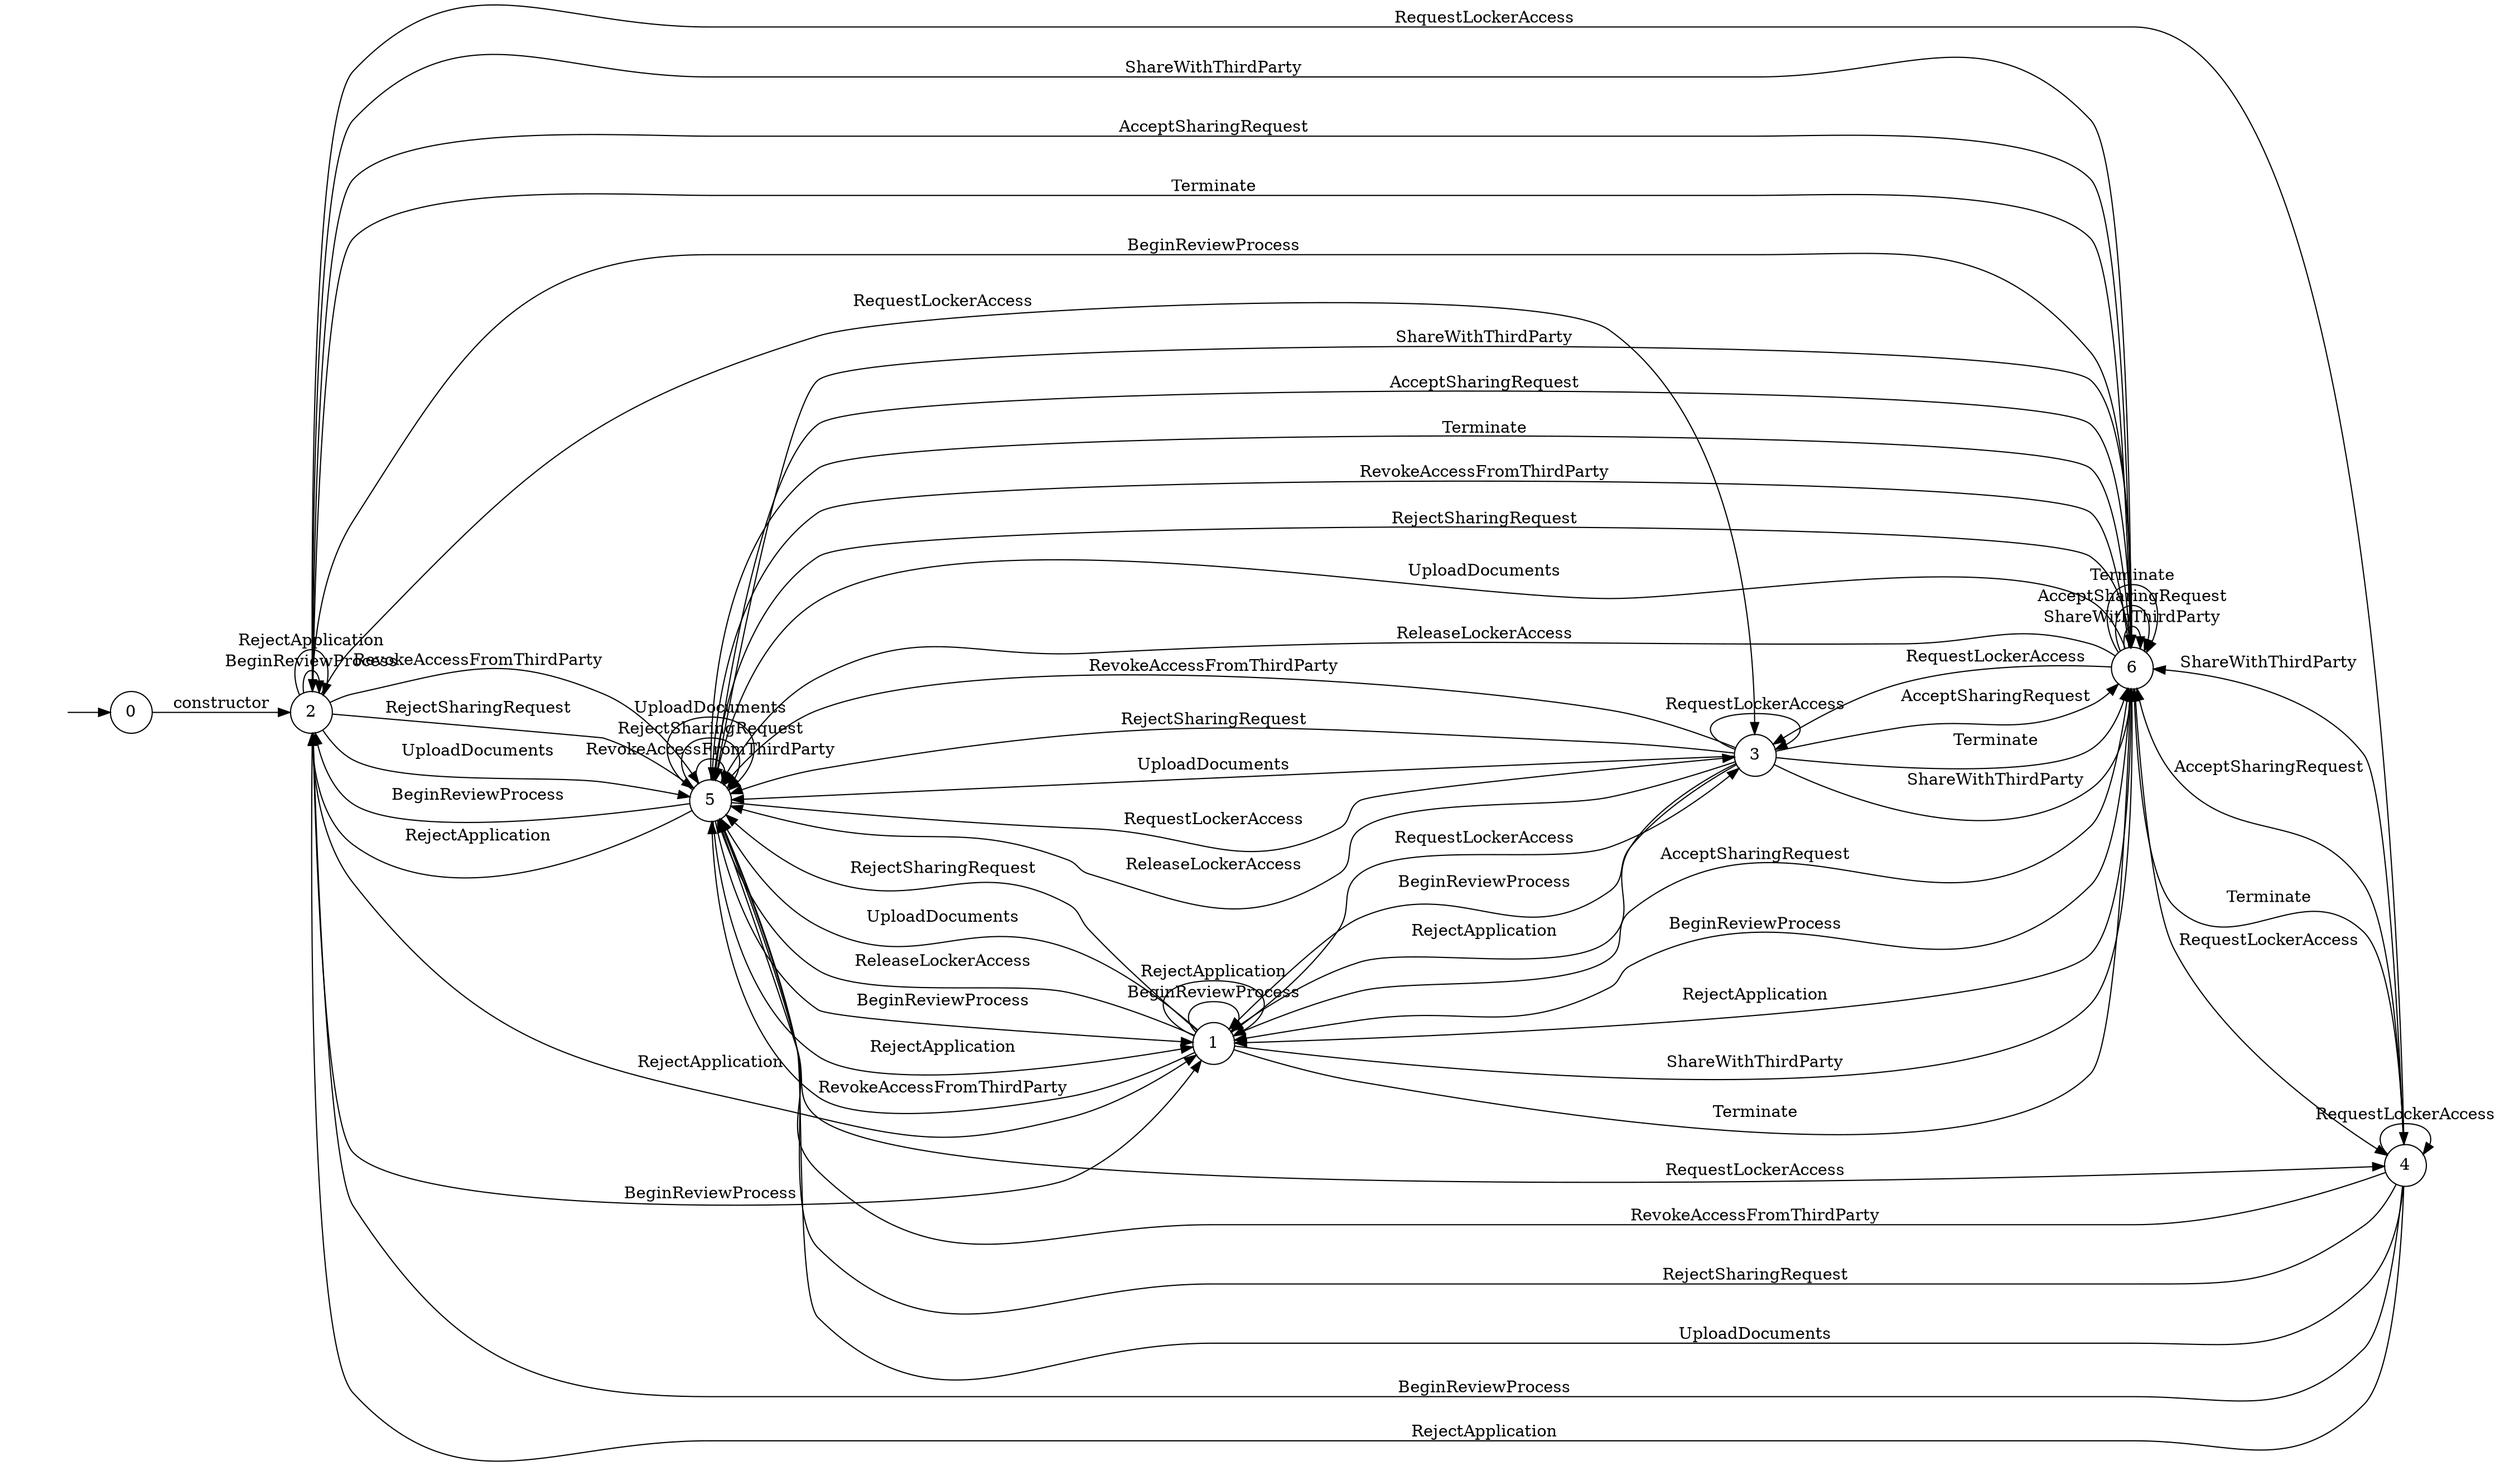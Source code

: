 digraph "Dapp-Automata-data/fuzzer/testnetdata-model-rq1/DigitalLocker/FSM-5" {
	graph [rankdir=LR]
	"" [label="" shape=plaintext]
	2 [label=2 shape=circle]
	5 [label=5 shape=circle]
	6 [label=6 shape=circle]
	4 [label=4 shape=circle]
	3 [label=3 shape=circle]
	1 [label=1 shape=circle]
	0 [label=0 shape=circle]
	"" -> 0 [label=""]
	0 -> 2 [label=constructor]
	2 -> 2 [label=BeginReviewProcess]
	2 -> 1 [label=BeginReviewProcess]
	2 -> 4 [label=RequestLockerAccess]
	2 -> 3 [label=RequestLockerAccess]
	2 -> 6 [label=ShareWithThirdParty]
	2 -> 5 [label=RevokeAccessFromThirdParty]
	2 -> 6 [label=AcceptSharingRequest]
	2 -> 5 [label=RejectSharingRequest]
	2 -> 5 [label=UploadDocuments]
	2 -> 6 [label=Terminate]
	2 -> 2 [label=RejectApplication]
	2 -> 1 [label=RejectApplication]
	5 -> 2 [label=BeginReviewProcess]
	5 -> 1 [label=BeginReviewProcess]
	5 -> 4 [label=RequestLockerAccess]
	5 -> 3 [label=RequestLockerAccess]
	5 -> 6 [label=ShareWithThirdParty]
	5 -> 5 [label=RevokeAccessFromThirdParty]
	5 -> 6 [label=AcceptSharingRequest]
	5 -> 5 [label=RejectSharingRequest]
	5 -> 5 [label=UploadDocuments]
	5 -> 6 [label=Terminate]
	5 -> 2 [label=RejectApplication]
	5 -> 1 [label=RejectApplication]
	6 -> 2 [label=BeginReviewProcess]
	6 -> 1 [label=BeginReviewProcess]
	6 -> 4 [label=RequestLockerAccess]
	6 -> 3 [label=RequestLockerAccess]
	6 -> 6 [label=ShareWithThirdParty]
	6 -> 5 [label=RevokeAccessFromThirdParty]
	6 -> 6 [label=AcceptSharingRequest]
	6 -> 5 [label=RejectSharingRequest]
	6 -> 5 [label=UploadDocuments]
	6 -> 6 [label=Terminate]
	6 -> 1 [label=RejectApplication]
	6 -> 5 [label=ReleaseLockerAccess]
	4 -> 2 [label=BeginReviewProcess]
	4 -> 4 [label=RequestLockerAccess]
	4 -> 6 [label=ShareWithThirdParty]
	4 -> 5 [label=RevokeAccessFromThirdParty]
	4 -> 6 [label=AcceptSharingRequest]
	4 -> 5 [label=RejectSharingRequest]
	4 -> 5 [label=UploadDocuments]
	4 -> 6 [label=Terminate]
	4 -> 2 [label=RejectApplication]
	3 -> 1 [label=BeginReviewProcess]
	3 -> 3 [label=RequestLockerAccess]
	3 -> 6 [label=ShareWithThirdParty]
	3 -> 5 [label=RevokeAccessFromThirdParty]
	3 -> 6 [label=AcceptSharingRequest]
	3 -> 5 [label=RejectSharingRequest]
	3 -> 5 [label=UploadDocuments]
	3 -> 6 [label=Terminate]
	3 -> 1 [label=RejectApplication]
	3 -> 5 [label=ReleaseLockerAccess]
	1 -> 1 [label=BeginReviewProcess]
	1 -> 3 [label=RequestLockerAccess]
	1 -> 6 [label=ShareWithThirdParty]
	1 -> 5 [label=RevokeAccessFromThirdParty]
	1 -> 6 [label=AcceptSharingRequest]
	1 -> 5 [label=RejectSharingRequest]
	1 -> 5 [label=UploadDocuments]
	1 -> 6 [label=Terminate]
	1 -> 1 [label=RejectApplication]
	1 -> 5 [label=ReleaseLockerAccess]
}
